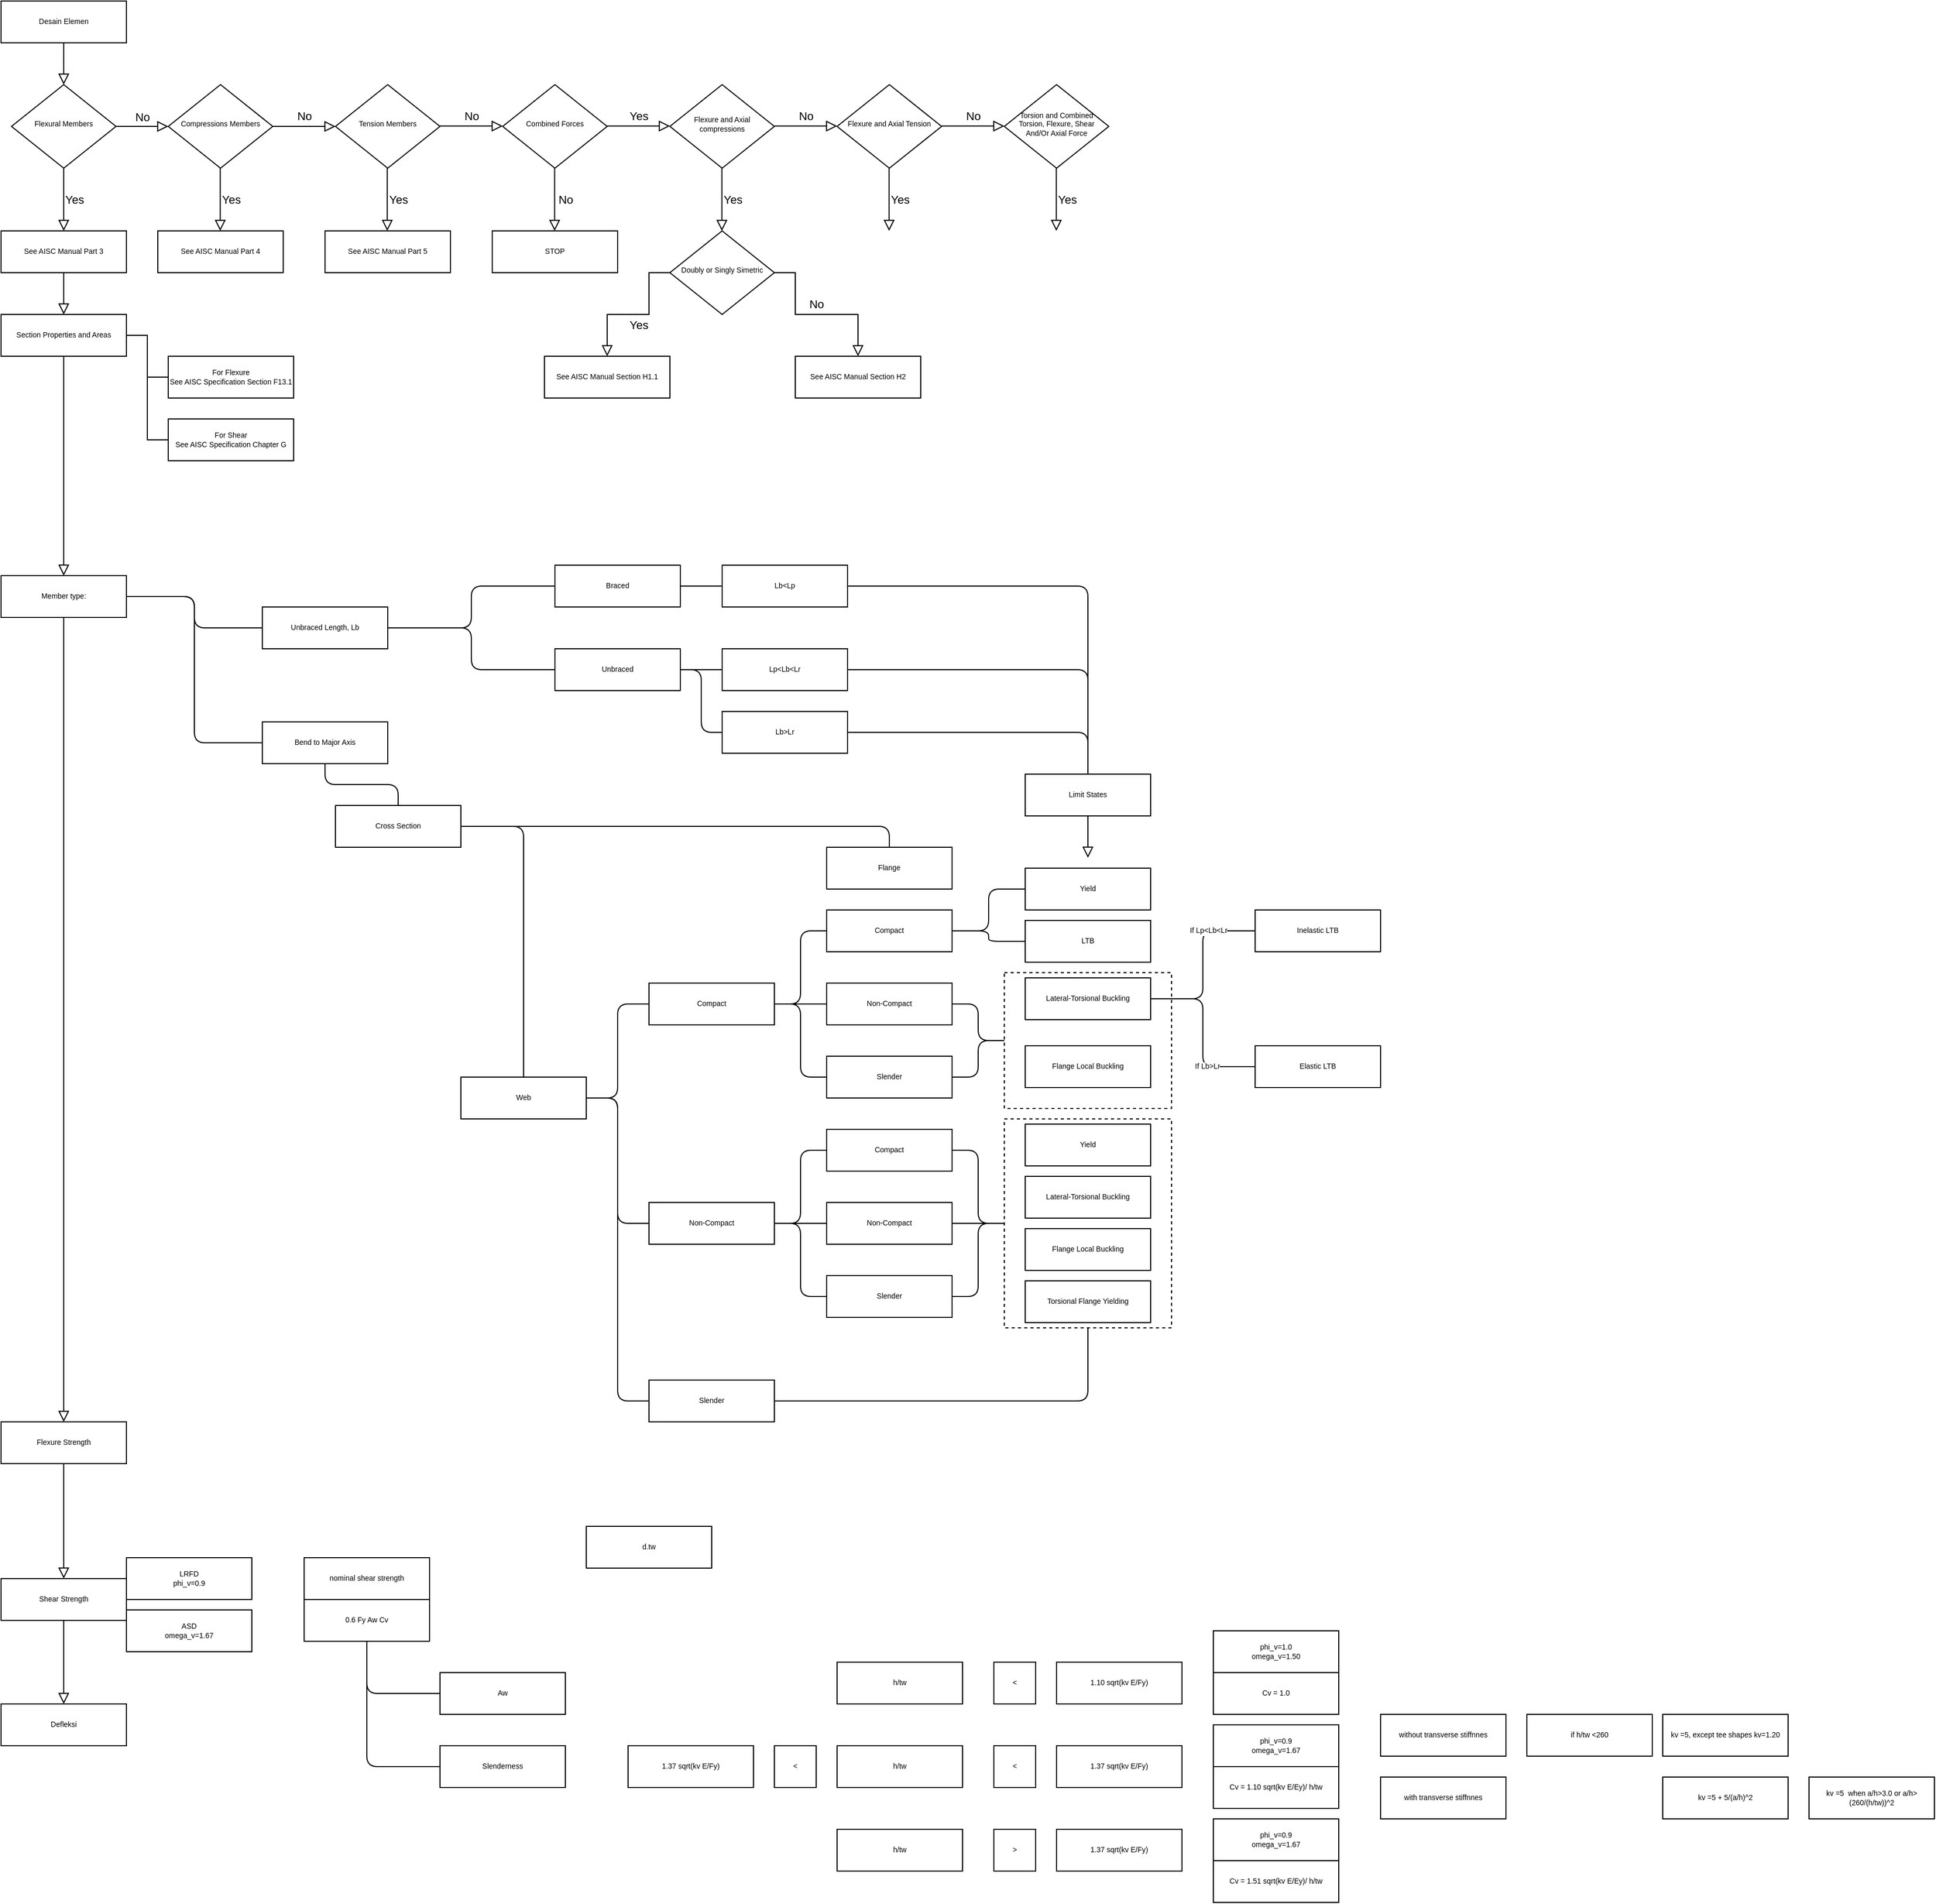<mxfile version="18.0.6" type="github">
  <diagram id="C5RBs43oDa-KdzZeNtuy" name="Page-1">
    <mxGraphModel dx="381" dy="517" grid="1" gridSize="10" guides="1" tooltips="1" connect="1" arrows="1" fold="1" page="1" pageScale="1" pageWidth="3300" pageHeight="4681" math="0" shadow="0">
      <root>
        <mxCell id="WIyWlLk6GJQsqaUBKTNV-0" />
        <mxCell id="WIyWlLk6GJQsqaUBKTNV-1" parent="WIyWlLk6GJQsqaUBKTNV-0" />
        <mxCell id="jvSXbim7RQ2kWvmTT3K5-191" value="" style="rounded=0;whiteSpace=wrap;html=1;dashed=1;sketch=0;hachureGap=4;fontFamily=Helvetica;fontSize=7;strokeColor=default;" parent="WIyWlLk6GJQsqaUBKTNV-1" vertex="1">
          <mxGeometry x="960" y="1110" width="160" height="200" as="geometry" />
        </mxCell>
        <mxCell id="jvSXbim7RQ2kWvmTT3K5-159" value="" style="rounded=0;whiteSpace=wrap;html=1;dashed=1;sketch=0;hachureGap=4;fontFamily=Helvetica;fontSize=7;strokeColor=default;" parent="WIyWlLk6GJQsqaUBKTNV-1" vertex="1">
          <mxGeometry x="960" y="970" width="160" height="130" as="geometry" />
        </mxCell>
        <mxCell id="jvSXbim7RQ2kWvmTT3K5-10" style="edgeStyle=none;curved=1;rounded=0;orthogonalLoop=1;jettySize=auto;html=1;exitX=0.5;exitY=1;exitDx=0;exitDy=0;entryX=0.5;entryY=0;entryDx=0;entryDy=0;endArrow=block;startSize=6;endSize=8;sourcePerimeterSpacing=0;targetPerimeterSpacing=0;endFill=0;fontFamily=Helvetica;" parent="WIyWlLk6GJQsqaUBKTNV-1" source="jvSXbim7RQ2kWvmTT3K5-0" target="jvSXbim7RQ2kWvmTT3K5-3" edge="1">
          <mxGeometry relative="1" as="geometry" />
        </mxCell>
        <mxCell id="jvSXbim7RQ2kWvmTT3K5-0" value="Desain Elemen" style="rounded=0;whiteSpace=wrap;html=1;fontSize=7;glass=0;strokeWidth=1;shadow=0;fontFamily=Helvetica;" parent="WIyWlLk6GJQsqaUBKTNV-1" vertex="1">
          <mxGeometry y="40" width="120" height="40" as="geometry" />
        </mxCell>
        <mxCell id="jvSXbim7RQ2kWvmTT3K5-3" value="Flexural Members" style="rhombus;whiteSpace=wrap;html=1;shadow=0;fontFamily=Helvetica;fontSize=7;align=center;strokeWidth=1;spacing=6;spacingTop=-4;rounded=0;" parent="WIyWlLk6GJQsqaUBKTNV-1" vertex="1">
          <mxGeometry x="10" y="120" width="100" height="80" as="geometry" />
        </mxCell>
        <mxCell id="jvSXbim7RQ2kWvmTT3K5-4" value="No" style="edgeStyle=orthogonalEdgeStyle;rounded=0;html=1;jettySize=auto;orthogonalLoop=1;fontSize=11;endArrow=block;endFill=0;endSize=8;strokeWidth=1;shadow=0;labelBackgroundColor=none;entryX=0;entryY=0.5;entryDx=0;entryDy=0;fontFamily=Helvetica;" parent="WIyWlLk6GJQsqaUBKTNV-1" source="jvSXbim7RQ2kWvmTT3K5-3" edge="1">
          <mxGeometry y="10" relative="1" as="geometry">
            <mxPoint as="offset" />
            <mxPoint x="120.0" y="169.71" as="sourcePoint" />
            <mxPoint x="160" y="160" as="targetPoint" />
          </mxGeometry>
        </mxCell>
        <mxCell id="jvSXbim7RQ2kWvmTT3K5-9" value="Yes" style="edgeStyle=orthogonalEdgeStyle;rounded=0;html=1;jettySize=auto;orthogonalLoop=1;fontSize=11;endArrow=block;endFill=0;endSize=8;strokeWidth=1;shadow=0;labelBackgroundColor=none;entryX=0.5;entryY=0;entryDx=0;entryDy=0;exitX=0.5;exitY=1;exitDx=0;exitDy=0;fontFamily=Helvetica;" parent="WIyWlLk6GJQsqaUBKTNV-1" source="jvSXbim7RQ2kWvmTT3K5-3" edge="1">
          <mxGeometry y="10" relative="1" as="geometry">
            <mxPoint as="offset" />
            <mxPoint x="50" y="260" as="sourcePoint" />
            <mxPoint x="60" y="260.0" as="targetPoint" />
          </mxGeometry>
        </mxCell>
        <mxCell id="jvSXbim7RQ2kWvmTT3K5-15" value="Compressions Members" style="rhombus;whiteSpace=wrap;html=1;shadow=0;fontFamily=Helvetica;fontSize=7;align=center;strokeWidth=1;spacing=6;spacingTop=-4;rounded=0;" parent="WIyWlLk6GJQsqaUBKTNV-1" vertex="1">
          <mxGeometry x="160" y="120" width="100" height="80" as="geometry" />
        </mxCell>
        <mxCell id="jvSXbim7RQ2kWvmTT3K5-16" value="Tension Members" style="rhombus;whiteSpace=wrap;html=1;shadow=0;fontFamily=Helvetica;fontSize=7;align=center;strokeWidth=1;spacing=6;spacingTop=-4;rounded=0;" parent="WIyWlLk6GJQsqaUBKTNV-1" vertex="1">
          <mxGeometry x="320" y="120" width="100" height="80" as="geometry" />
        </mxCell>
        <mxCell id="jvSXbim7RQ2kWvmTT3K5-17" value="Combined Forces" style="rhombus;whiteSpace=wrap;html=1;shadow=0;fontFamily=Helvetica;fontSize=7;align=center;strokeWidth=1;spacing=6;spacingTop=-4;rounded=0;" parent="WIyWlLk6GJQsqaUBKTNV-1" vertex="1">
          <mxGeometry x="480" y="120" width="100" height="80" as="geometry" />
        </mxCell>
        <mxCell id="jvSXbim7RQ2kWvmTT3K5-18" value="Flexure and Axial compressions" style="rhombus;whiteSpace=wrap;html=1;shadow=0;fontFamily=Helvetica;fontSize=7;align=center;strokeWidth=1;spacing=6;spacingTop=-4;rounded=0;" parent="WIyWlLk6GJQsqaUBKTNV-1" vertex="1">
          <mxGeometry x="640" y="120" width="100" height="80" as="geometry" />
        </mxCell>
        <mxCell id="jvSXbim7RQ2kWvmTT3K5-19" value="Flexure and Axial Tension" style="rhombus;whiteSpace=wrap;html=1;shadow=0;fontFamily=Helvetica;fontSize=7;align=center;strokeWidth=1;spacing=6;spacingTop=-4;rounded=0;" parent="WIyWlLk6GJQsqaUBKTNV-1" vertex="1">
          <mxGeometry x="800" y="120" width="100" height="80" as="geometry" />
        </mxCell>
        <mxCell id="jvSXbim7RQ2kWvmTT3K5-20" value="Torsion and Combined Torsion, Flexure, Shear And/Or Axial Force" style="rhombus;whiteSpace=wrap;html=1;shadow=0;fontFamily=Helvetica;fontSize=7;align=center;strokeWidth=1;spacing=6;spacingTop=-4;rounded=0;" parent="WIyWlLk6GJQsqaUBKTNV-1" vertex="1">
          <mxGeometry x="960" y="120" width="100" height="80" as="geometry" />
        </mxCell>
        <mxCell id="jvSXbim7RQ2kWvmTT3K5-21" value="Yes" style="edgeStyle=orthogonalEdgeStyle;rounded=0;html=1;jettySize=auto;orthogonalLoop=1;fontSize=11;endArrow=block;endFill=0;endSize=8;strokeWidth=1;shadow=0;labelBackgroundColor=none;entryX=0.5;entryY=0;entryDx=0;entryDy=0;exitX=0.5;exitY=1;exitDx=0;exitDy=0;fontFamily=Helvetica;" parent="WIyWlLk6GJQsqaUBKTNV-1" edge="1">
          <mxGeometry y="10" relative="1" as="geometry">
            <mxPoint as="offset" />
            <mxPoint x="209.74" y="200" as="sourcePoint" />
            <mxPoint x="209.74" y="260.0" as="targetPoint" />
          </mxGeometry>
        </mxCell>
        <mxCell id="jvSXbim7RQ2kWvmTT3K5-22" value="Yes" style="edgeStyle=orthogonalEdgeStyle;rounded=0;html=1;jettySize=auto;orthogonalLoop=1;fontSize=11;endArrow=block;endFill=0;endSize=8;strokeWidth=1;shadow=0;labelBackgroundColor=none;entryX=0.5;entryY=0;entryDx=0;entryDy=0;exitX=0.5;exitY=1;exitDx=0;exitDy=0;fontFamily=Helvetica;" parent="WIyWlLk6GJQsqaUBKTNV-1" edge="1">
          <mxGeometry y="10" relative="1" as="geometry">
            <mxPoint as="offset" />
            <mxPoint x="849.76" y="200" as="sourcePoint" />
            <mxPoint x="849.76" y="260.0" as="targetPoint" />
          </mxGeometry>
        </mxCell>
        <mxCell id="jvSXbim7RQ2kWvmTT3K5-23" value="Yes" style="edgeStyle=orthogonalEdgeStyle;rounded=0;html=1;jettySize=auto;orthogonalLoop=1;fontSize=11;endArrow=block;endFill=0;endSize=8;strokeWidth=1;shadow=0;labelBackgroundColor=none;entryX=0.5;entryY=0;entryDx=0;entryDy=0;exitX=0.5;exitY=1;exitDx=0;exitDy=0;fontFamily=Helvetica;" parent="WIyWlLk6GJQsqaUBKTNV-1" edge="1">
          <mxGeometry y="10" relative="1" as="geometry">
            <mxPoint as="offset" />
            <mxPoint x="689.76" y="200" as="sourcePoint" />
            <mxPoint x="689.76" y="260.0" as="targetPoint" />
          </mxGeometry>
        </mxCell>
        <mxCell id="jvSXbim7RQ2kWvmTT3K5-24" value="No" style="edgeStyle=orthogonalEdgeStyle;rounded=0;html=1;jettySize=auto;orthogonalLoop=1;fontSize=11;endArrow=block;endFill=0;endSize=8;strokeWidth=1;shadow=0;labelBackgroundColor=none;entryX=0.5;entryY=0;entryDx=0;entryDy=0;exitX=0.5;exitY=1;exitDx=0;exitDy=0;fontFamily=Helvetica;" parent="WIyWlLk6GJQsqaUBKTNV-1" edge="1">
          <mxGeometry y="10" relative="1" as="geometry">
            <mxPoint as="offset" />
            <mxPoint x="529.73" y="200" as="sourcePoint" />
            <mxPoint x="529.73" y="260.0" as="targetPoint" />
          </mxGeometry>
        </mxCell>
        <mxCell id="jvSXbim7RQ2kWvmTT3K5-25" value="Yes" style="edgeStyle=orthogonalEdgeStyle;rounded=0;html=1;jettySize=auto;orthogonalLoop=1;fontSize=11;endArrow=block;endFill=0;endSize=8;strokeWidth=1;shadow=0;labelBackgroundColor=none;entryX=0.5;entryY=0;entryDx=0;entryDy=0;exitX=0.5;exitY=1;exitDx=0;exitDy=0;fontFamily=Helvetica;" parent="WIyWlLk6GJQsqaUBKTNV-1" edge="1">
          <mxGeometry y="10" relative="1" as="geometry">
            <mxPoint as="offset" />
            <mxPoint x="369.58" y="200" as="sourcePoint" />
            <mxPoint x="369.58" y="260.0" as="targetPoint" />
          </mxGeometry>
        </mxCell>
        <mxCell id="jvSXbim7RQ2kWvmTT3K5-26" value="Yes" style="edgeStyle=orthogonalEdgeStyle;rounded=0;html=1;jettySize=auto;orthogonalLoop=1;fontSize=11;endArrow=block;endFill=0;endSize=8;strokeWidth=1;shadow=0;labelBackgroundColor=none;entryX=0.5;entryY=0;entryDx=0;entryDy=0;exitX=0.5;exitY=1;exitDx=0;exitDy=0;fontFamily=Helvetica;" parent="WIyWlLk6GJQsqaUBKTNV-1" edge="1">
          <mxGeometry y="10" relative="1" as="geometry">
            <mxPoint as="offset" />
            <mxPoint x="1009.76" y="200" as="sourcePoint" />
            <mxPoint x="1009.76" y="260.0" as="targetPoint" />
          </mxGeometry>
        </mxCell>
        <mxCell id="jvSXbim7RQ2kWvmTT3K5-27" value="No" style="edgeStyle=orthogonalEdgeStyle;rounded=0;html=1;jettySize=auto;orthogonalLoop=1;fontSize=11;endArrow=block;endFill=0;endSize=8;strokeWidth=1;shadow=0;labelBackgroundColor=none;entryX=0;entryY=0.5;entryDx=0;entryDy=0;exitX=1;exitY=0.5;exitDx=0;exitDy=0;fontFamily=Helvetica;" parent="WIyWlLk6GJQsqaUBKTNV-1" source="jvSXbim7RQ2kWvmTT3K5-15" target="jvSXbim7RQ2kWvmTT3K5-16" edge="1">
          <mxGeometry y="10" relative="1" as="geometry">
            <mxPoint as="offset" />
            <mxPoint x="120" y="170" as="sourcePoint" />
            <mxPoint x="170" y="170" as="targetPoint" />
          </mxGeometry>
        </mxCell>
        <mxCell id="jvSXbim7RQ2kWvmTT3K5-28" value="No" style="edgeStyle=orthogonalEdgeStyle;rounded=0;html=1;jettySize=auto;orthogonalLoop=1;fontSize=11;endArrow=block;endFill=0;endSize=8;strokeWidth=1;shadow=0;labelBackgroundColor=none;entryX=0;entryY=0.5;entryDx=0;entryDy=0;exitX=1;exitY=0.5;exitDx=0;exitDy=0;fontFamily=Helvetica;" parent="WIyWlLk6GJQsqaUBKTNV-1" edge="1">
          <mxGeometry y="10" relative="1" as="geometry">
            <mxPoint as="offset" />
            <mxPoint x="420" y="159.67" as="sourcePoint" />
            <mxPoint x="480" y="159.67" as="targetPoint" />
          </mxGeometry>
        </mxCell>
        <mxCell id="jvSXbim7RQ2kWvmTT3K5-29" value="Yes" style="edgeStyle=orthogonalEdgeStyle;rounded=0;html=1;jettySize=auto;orthogonalLoop=1;fontSize=11;endArrow=block;endFill=0;endSize=8;strokeWidth=1;shadow=0;labelBackgroundColor=none;entryX=0;entryY=0.5;entryDx=0;entryDy=0;exitX=1;exitY=0.5;exitDx=0;exitDy=0;fontFamily=Helvetica;" parent="WIyWlLk6GJQsqaUBKTNV-1" edge="1">
          <mxGeometry y="10" relative="1" as="geometry">
            <mxPoint as="offset" />
            <mxPoint x="580" y="159.67" as="sourcePoint" />
            <mxPoint x="640" y="159.67" as="targetPoint" />
          </mxGeometry>
        </mxCell>
        <mxCell id="jvSXbim7RQ2kWvmTT3K5-30" value="No" style="edgeStyle=orthogonalEdgeStyle;rounded=0;html=1;jettySize=auto;orthogonalLoop=1;fontSize=11;endArrow=block;endFill=0;endSize=8;strokeWidth=1;shadow=0;labelBackgroundColor=none;entryX=0;entryY=0.5;entryDx=0;entryDy=0;exitX=1;exitY=0.5;exitDx=0;exitDy=0;fontFamily=Helvetica;" parent="WIyWlLk6GJQsqaUBKTNV-1" edge="1">
          <mxGeometry y="10" relative="1" as="geometry">
            <mxPoint as="offset" />
            <mxPoint x="740" y="159.67" as="sourcePoint" />
            <mxPoint x="800" y="159.67" as="targetPoint" />
          </mxGeometry>
        </mxCell>
        <mxCell id="jvSXbim7RQ2kWvmTT3K5-31" value="No" style="edgeStyle=orthogonalEdgeStyle;rounded=0;html=1;jettySize=auto;orthogonalLoop=1;fontSize=11;endArrow=block;endFill=0;endSize=8;strokeWidth=1;shadow=0;labelBackgroundColor=none;entryX=0;entryY=0.5;entryDx=0;entryDy=0;exitX=1;exitY=0.5;exitDx=0;exitDy=0;fontFamily=Helvetica;" parent="WIyWlLk6GJQsqaUBKTNV-1" edge="1">
          <mxGeometry y="10" relative="1" as="geometry">
            <mxPoint as="offset" />
            <mxPoint x="900" y="159.67" as="sourcePoint" />
            <mxPoint x="960" y="159.67" as="targetPoint" />
          </mxGeometry>
        </mxCell>
        <mxCell id="jvSXbim7RQ2kWvmTT3K5-43" style="edgeStyle=none;curved=1;rounded=0;orthogonalLoop=1;jettySize=auto;html=1;exitX=0.5;exitY=1;exitDx=0;exitDy=0;entryX=0.5;entryY=0;entryDx=0;entryDy=0;fontSize=7;endArrow=block;endFill=0;startSize=6;endSize=8;sourcePerimeterSpacing=0;targetPerimeterSpacing=0;fontFamily=Helvetica;" parent="WIyWlLk6GJQsqaUBKTNV-1" source="jvSXbim7RQ2kWvmTT3K5-32" target="jvSXbim7RQ2kWvmTT3K5-42" edge="1">
          <mxGeometry relative="1" as="geometry" />
        </mxCell>
        <mxCell id="jvSXbim7RQ2kWvmTT3K5-32" value="See AISC Manual Part 3" style="rounded=0;whiteSpace=wrap;html=1;fontSize=7;glass=0;strokeWidth=1;shadow=0;fontFamily=Helvetica;" parent="WIyWlLk6GJQsqaUBKTNV-1" vertex="1">
          <mxGeometry y="260" width="120" height="40" as="geometry" />
        </mxCell>
        <mxCell id="jvSXbim7RQ2kWvmTT3K5-33" value="See AISC Manual Part 4" style="rounded=0;whiteSpace=wrap;html=1;fontSize=7;glass=0;strokeWidth=1;shadow=0;fontFamily=Helvetica;" parent="WIyWlLk6GJQsqaUBKTNV-1" vertex="1">
          <mxGeometry x="150" y="260" width="120" height="40" as="geometry" />
        </mxCell>
        <mxCell id="jvSXbim7RQ2kWvmTT3K5-34" value="See AISC Manual Part 5" style="rounded=0;whiteSpace=wrap;html=1;fontSize=7;glass=0;strokeWidth=1;shadow=0;fontFamily=Helvetica;" parent="WIyWlLk6GJQsqaUBKTNV-1" vertex="1">
          <mxGeometry x="310" y="260" width="120" height="40" as="geometry" />
        </mxCell>
        <mxCell id="jvSXbim7RQ2kWvmTT3K5-35" value="STOP" style="rounded=0;whiteSpace=wrap;html=1;fontSize=7;glass=0;strokeWidth=1;shadow=0;fontFamily=Helvetica;" parent="WIyWlLk6GJQsqaUBKTNV-1" vertex="1">
          <mxGeometry x="470" y="260" width="120" height="40" as="geometry" />
        </mxCell>
        <mxCell id="jvSXbim7RQ2kWvmTT3K5-37" value="See AISC Manual Section H1.1" style="rounded=0;whiteSpace=wrap;html=1;fontSize=7;glass=0;strokeWidth=1;shadow=0;fontFamily=Helvetica;" parent="WIyWlLk6GJQsqaUBKTNV-1" vertex="1">
          <mxGeometry x="520" y="380" width="120" height="40" as="geometry" />
        </mxCell>
        <mxCell id="jvSXbim7RQ2kWvmTT3K5-38" value="Doubly or Singly Simetric" style="rhombus;whiteSpace=wrap;html=1;shadow=0;fontFamily=Helvetica;fontSize=7;align=center;strokeWidth=1;spacing=6;spacingTop=-4;rounded=0;" parent="WIyWlLk6GJQsqaUBKTNV-1" vertex="1">
          <mxGeometry x="640" y="260" width="100" height="80" as="geometry" />
        </mxCell>
        <mxCell id="jvSXbim7RQ2kWvmTT3K5-39" value="No" style="edgeStyle=orthogonalEdgeStyle;rounded=0;html=1;jettySize=auto;orthogonalLoop=1;fontSize=11;endArrow=block;endFill=0;endSize=8;strokeWidth=1;shadow=0;labelBackgroundColor=none;entryX=0.5;entryY=0;entryDx=0;entryDy=0;exitX=1;exitY=0.5;exitDx=0;exitDy=0;fontFamily=Helvetica;" parent="WIyWlLk6GJQsqaUBKTNV-1" target="jvSXbim7RQ2kWvmTT3K5-41" edge="1">
          <mxGeometry y="10" relative="1" as="geometry">
            <mxPoint as="offset" />
            <mxPoint x="740" y="300" as="sourcePoint" />
            <mxPoint x="800" y="300" as="targetPoint" />
            <Array as="points">
              <mxPoint x="760" y="300" />
              <mxPoint x="760" y="340" />
              <mxPoint x="820" y="340" />
            </Array>
          </mxGeometry>
        </mxCell>
        <mxCell id="jvSXbim7RQ2kWvmTT3K5-40" value="Yes" style="edgeStyle=orthogonalEdgeStyle;rounded=0;html=1;jettySize=auto;orthogonalLoop=1;fontSize=11;endArrow=block;endFill=0;endSize=8;strokeWidth=1;shadow=0;labelBackgroundColor=none;entryX=0.5;entryY=0;entryDx=0;entryDy=0;exitX=0;exitY=0.5;exitDx=0;exitDy=0;fontFamily=Helvetica;" parent="WIyWlLk6GJQsqaUBKTNV-1" source="jvSXbim7RQ2kWvmTT3K5-38" target="jvSXbim7RQ2kWvmTT3K5-37" edge="1">
          <mxGeometry y="10" relative="1" as="geometry">
            <mxPoint as="offset" />
            <mxPoint x="689.8" y="340" as="sourcePoint" />
            <mxPoint x="689.8" y="400.0" as="targetPoint" />
            <Array as="points">
              <mxPoint x="620" y="300" />
              <mxPoint x="620" y="340" />
              <mxPoint x="580" y="340" />
            </Array>
          </mxGeometry>
        </mxCell>
        <mxCell id="jvSXbim7RQ2kWvmTT3K5-41" value="See AISC Manual Section H2" style="rounded=0;whiteSpace=wrap;html=1;fontSize=7;glass=0;strokeWidth=1;shadow=0;fontFamily=Helvetica;" parent="WIyWlLk6GJQsqaUBKTNV-1" vertex="1">
          <mxGeometry x="760" y="380" width="120" height="40" as="geometry" />
        </mxCell>
        <mxCell id="jvSXbim7RQ2kWvmTT3K5-45" style="edgeStyle=orthogonalEdgeStyle;rounded=0;orthogonalLoop=1;jettySize=auto;html=1;exitX=1;exitY=0.5;exitDx=0;exitDy=0;entryX=0;entryY=0.5;entryDx=0;entryDy=0;fontSize=7;endArrow=none;endFill=0;startSize=6;endSize=8;sourcePerimeterSpacing=0;targetPerimeterSpacing=0;fontFamily=Helvetica;" parent="WIyWlLk6GJQsqaUBKTNV-1" source="jvSXbim7RQ2kWvmTT3K5-42" target="jvSXbim7RQ2kWvmTT3K5-44" edge="1">
          <mxGeometry relative="1" as="geometry" />
        </mxCell>
        <mxCell id="jvSXbim7RQ2kWvmTT3K5-47" style="edgeStyle=orthogonalEdgeStyle;rounded=0;orthogonalLoop=1;jettySize=auto;html=1;exitX=1;exitY=0.5;exitDx=0;exitDy=0;entryX=0;entryY=0.5;entryDx=0;entryDy=0;fontSize=7;endArrow=none;endFill=0;startSize=6;endSize=8;sourcePerimeterSpacing=0;targetPerimeterSpacing=0;fontFamily=Helvetica;" parent="WIyWlLk6GJQsqaUBKTNV-1" source="jvSXbim7RQ2kWvmTT3K5-42" target="jvSXbim7RQ2kWvmTT3K5-46" edge="1">
          <mxGeometry relative="1" as="geometry" />
        </mxCell>
        <mxCell id="jvSXbim7RQ2kWvmTT3K5-49" style="edgeStyle=orthogonalEdgeStyle;rounded=0;orthogonalLoop=1;jettySize=auto;html=1;exitX=0.5;exitY=1;exitDx=0;exitDy=0;fontSize=7;endArrow=block;endFill=0;startSize=6;endSize=8;sourcePerimeterSpacing=0;targetPerimeterSpacing=0;fontFamily=Helvetica;" parent="WIyWlLk6GJQsqaUBKTNV-1" source="jvSXbim7RQ2kWvmTT3K5-42" edge="1">
          <mxGeometry relative="1" as="geometry">
            <mxPoint x="60" y="590" as="targetPoint" />
          </mxGeometry>
        </mxCell>
        <mxCell id="jvSXbim7RQ2kWvmTT3K5-42" value="Section Properties and Areas" style="rounded=0;whiteSpace=wrap;html=1;fontSize=7;glass=0;strokeWidth=1;shadow=0;fontFamily=Helvetica;" parent="WIyWlLk6GJQsqaUBKTNV-1" vertex="1">
          <mxGeometry y="340" width="120" height="40" as="geometry" />
        </mxCell>
        <mxCell id="jvSXbim7RQ2kWvmTT3K5-44" value="For Flexure&lt;br&gt;See AISC Specification Section F13.1" style="rounded=0;whiteSpace=wrap;html=1;fontSize=7;glass=0;strokeWidth=1;shadow=0;fontFamily=Helvetica;" parent="WIyWlLk6GJQsqaUBKTNV-1" vertex="1">
          <mxGeometry x="160" y="380" width="120" height="40" as="geometry" />
        </mxCell>
        <mxCell id="jvSXbim7RQ2kWvmTT3K5-46" value="For Shear&lt;br&gt;See AISC Specification Chapter G" style="rounded=0;whiteSpace=wrap;html=1;fontSize=7;glass=0;strokeWidth=1;shadow=0;fontFamily=Helvetica;" parent="WIyWlLk6GJQsqaUBKTNV-1" vertex="1">
          <mxGeometry x="160" y="440" width="120" height="40" as="geometry" />
        </mxCell>
        <mxCell id="jvSXbim7RQ2kWvmTT3K5-140" style="edgeStyle=orthogonalEdgeStyle;rounded=1;sketch=0;orthogonalLoop=1;jettySize=auto;html=1;exitX=1;exitY=0.5;exitDx=0;exitDy=0;entryX=0;entryY=0.5;entryDx=0;entryDy=0;fontFamily=Helvetica;fontSize=7;endArrow=none;endFill=0;startSize=6;endSize=8;sourcePerimeterSpacing=0;targetPerimeterSpacing=0;" parent="WIyWlLk6GJQsqaUBKTNV-1" source="jvSXbim7RQ2kWvmTT3K5-117" target="jvSXbim7RQ2kWvmTT3K5-120" edge="1">
          <mxGeometry relative="1" as="geometry" />
        </mxCell>
        <mxCell id="jvSXbim7RQ2kWvmTT3K5-176" style="edgeStyle=orthogonalEdgeStyle;rounded=1;sketch=0;orthogonalLoop=1;jettySize=auto;html=1;exitX=1;exitY=0.5;exitDx=0;exitDy=0;entryX=0;entryY=0.5;entryDx=0;entryDy=0;fontFamily=Helvetica;fontSize=7;endArrow=none;endFill=0;startSize=6;endSize=8;sourcePerimeterSpacing=0;targetPerimeterSpacing=0;" parent="WIyWlLk6GJQsqaUBKTNV-1" source="jvSXbim7RQ2kWvmTT3K5-117" target="jvSXbim7RQ2kWvmTT3K5-134" edge="1">
          <mxGeometry relative="1" as="geometry" />
        </mxCell>
        <mxCell id="jvSXbim7RQ2kWvmTT3K5-203" style="edgeStyle=orthogonalEdgeStyle;rounded=1;sketch=0;orthogonalLoop=1;jettySize=auto;html=1;exitX=0.5;exitY=1;exitDx=0;exitDy=0;entryX=0.5;entryY=0;entryDx=0;entryDy=0;fontFamily=Helvetica;fontSize=7;endArrow=block;endFill=0;startSize=6;endSize=8;sourcePerimeterSpacing=0;targetPerimeterSpacing=0;" parent="WIyWlLk6GJQsqaUBKTNV-1" source="jvSXbim7RQ2kWvmTT3K5-117" target="jvSXbim7RQ2kWvmTT3K5-200" edge="1">
          <mxGeometry relative="1" as="geometry" />
        </mxCell>
        <mxCell id="jvSXbim7RQ2kWvmTT3K5-117" value="Member type:" style="rounded=0;whiteSpace=wrap;html=1;fontSize=7;glass=0;strokeWidth=1;shadow=0;fontFamily=Helvetica;" parent="WIyWlLk6GJQsqaUBKTNV-1" vertex="1">
          <mxGeometry y="590" width="120" height="40" as="geometry" />
        </mxCell>
        <mxCell id="jvSXbim7RQ2kWvmTT3K5-141" style="edgeStyle=orthogonalEdgeStyle;rounded=1;sketch=0;orthogonalLoop=1;jettySize=auto;html=1;exitX=1;exitY=0.5;exitDx=0;exitDy=0;entryX=0;entryY=0.5;entryDx=0;entryDy=0;fontFamily=Helvetica;fontSize=7;endArrow=none;endFill=0;startSize=6;endSize=8;sourcePerimeterSpacing=0;targetPerimeterSpacing=0;" parent="WIyWlLk6GJQsqaUBKTNV-1" source="jvSXbim7RQ2kWvmTT3K5-120" target="jvSXbim7RQ2kWvmTT3K5-125" edge="1">
          <mxGeometry relative="1" as="geometry" />
        </mxCell>
        <mxCell id="jvSXbim7RQ2kWvmTT3K5-142" style="edgeStyle=orthogonalEdgeStyle;rounded=1;sketch=0;orthogonalLoop=1;jettySize=auto;html=1;exitX=1;exitY=0.5;exitDx=0;exitDy=0;entryX=0;entryY=0.5;entryDx=0;entryDy=0;fontFamily=Helvetica;fontSize=7;endArrow=none;endFill=0;startSize=6;endSize=8;sourcePerimeterSpacing=0;targetPerimeterSpacing=0;" parent="WIyWlLk6GJQsqaUBKTNV-1" source="jvSXbim7RQ2kWvmTT3K5-120" target="jvSXbim7RQ2kWvmTT3K5-124" edge="1">
          <mxGeometry relative="1" as="geometry" />
        </mxCell>
        <mxCell id="jvSXbim7RQ2kWvmTT3K5-120" value="Unbraced Length, Lb" style="rounded=0;whiteSpace=wrap;html=1;fontSize=7;glass=0;strokeWidth=1;shadow=0;fontFamily=Helvetica;" parent="WIyWlLk6GJQsqaUBKTNV-1" vertex="1">
          <mxGeometry x="250" y="620" width="120" height="40" as="geometry" />
        </mxCell>
        <mxCell id="jvSXbim7RQ2kWvmTT3K5-171" style="edgeStyle=orthogonalEdgeStyle;rounded=1;sketch=0;orthogonalLoop=1;jettySize=auto;html=1;exitX=1;exitY=0.5;exitDx=0;exitDy=0;entryX=0.5;entryY=0;entryDx=0;entryDy=0;fontFamily=Helvetica;fontSize=7;endArrow=none;endFill=0;startSize=6;endSize=8;sourcePerimeterSpacing=0;targetPerimeterSpacing=0;" parent="WIyWlLk6GJQsqaUBKTNV-1" source="jvSXbim7RQ2kWvmTT3K5-123" target="jvSXbim7RQ2kWvmTT3K5-138" edge="1">
          <mxGeometry relative="1" as="geometry" />
        </mxCell>
        <mxCell id="jvSXbim7RQ2kWvmTT3K5-123" value="Lb&amp;lt;Lp" style="rounded=0;whiteSpace=wrap;html=1;fontSize=7;glass=0;strokeWidth=1;shadow=0;fontFamily=Helvetica;" parent="WIyWlLk6GJQsqaUBKTNV-1" vertex="1">
          <mxGeometry x="690" y="580" width="120" height="40" as="geometry" />
        </mxCell>
        <mxCell id="jvSXbim7RQ2kWvmTT3K5-143" style="edgeStyle=orthogonalEdgeStyle;rounded=1;sketch=0;orthogonalLoop=1;jettySize=auto;html=1;exitX=1;exitY=0.5;exitDx=0;exitDy=0;fontFamily=Helvetica;fontSize=7;endArrow=none;endFill=0;startSize=6;endSize=8;sourcePerimeterSpacing=0;targetPerimeterSpacing=0;" parent="WIyWlLk6GJQsqaUBKTNV-1" source="jvSXbim7RQ2kWvmTT3K5-124" target="jvSXbim7RQ2kWvmTT3K5-126" edge="1">
          <mxGeometry relative="1" as="geometry" />
        </mxCell>
        <mxCell id="jvSXbim7RQ2kWvmTT3K5-144" style="edgeStyle=orthogonalEdgeStyle;rounded=1;sketch=0;orthogonalLoop=1;jettySize=auto;html=1;exitX=1;exitY=0.5;exitDx=0;exitDy=0;entryX=0;entryY=0.5;entryDx=0;entryDy=0;fontFamily=Helvetica;fontSize=7;endArrow=none;endFill=0;startSize=6;endSize=8;sourcePerimeterSpacing=0;targetPerimeterSpacing=0;" parent="WIyWlLk6GJQsqaUBKTNV-1" source="jvSXbim7RQ2kWvmTT3K5-124" target="jvSXbim7RQ2kWvmTT3K5-127" edge="1">
          <mxGeometry relative="1" as="geometry" />
        </mxCell>
        <mxCell id="jvSXbim7RQ2kWvmTT3K5-124" value="Unbraced" style="rounded=0;whiteSpace=wrap;html=1;fontSize=7;glass=0;strokeWidth=1;shadow=0;fontFamily=Helvetica;" parent="WIyWlLk6GJQsqaUBKTNV-1" vertex="1">
          <mxGeometry x="530" y="660" width="120" height="40" as="geometry" />
        </mxCell>
        <mxCell id="jvSXbim7RQ2kWvmTT3K5-145" style="edgeStyle=orthogonalEdgeStyle;rounded=1;sketch=0;orthogonalLoop=1;jettySize=auto;html=1;exitX=1;exitY=0.5;exitDx=0;exitDy=0;entryX=0;entryY=0.5;entryDx=0;entryDy=0;fontFamily=Helvetica;fontSize=7;endArrow=none;endFill=0;startSize=6;endSize=8;sourcePerimeterSpacing=0;targetPerimeterSpacing=0;" parent="WIyWlLk6GJQsqaUBKTNV-1" source="jvSXbim7RQ2kWvmTT3K5-125" target="jvSXbim7RQ2kWvmTT3K5-123" edge="1">
          <mxGeometry relative="1" as="geometry" />
        </mxCell>
        <mxCell id="jvSXbim7RQ2kWvmTT3K5-125" value="Braced" style="rounded=0;whiteSpace=wrap;html=1;fontSize=7;glass=0;strokeWidth=1;shadow=0;fontFamily=Helvetica;" parent="WIyWlLk6GJQsqaUBKTNV-1" vertex="1">
          <mxGeometry x="530" y="580" width="120" height="40" as="geometry" />
        </mxCell>
        <mxCell id="jvSXbim7RQ2kWvmTT3K5-167" style="edgeStyle=orthogonalEdgeStyle;rounded=1;sketch=0;orthogonalLoop=1;jettySize=auto;html=1;exitX=1;exitY=0.5;exitDx=0;exitDy=0;entryX=0.5;entryY=0;entryDx=0;entryDy=0;fontFamily=Helvetica;fontSize=7;endArrow=none;endFill=0;startSize=6;endSize=8;sourcePerimeterSpacing=0;targetPerimeterSpacing=0;" parent="WIyWlLk6GJQsqaUBKTNV-1" source="jvSXbim7RQ2kWvmTT3K5-126" target="jvSXbim7RQ2kWvmTT3K5-138" edge="1">
          <mxGeometry relative="1" as="geometry" />
        </mxCell>
        <mxCell id="jvSXbim7RQ2kWvmTT3K5-126" value="Lp&amp;lt;Lb&amp;lt;Lr" style="rounded=0;whiteSpace=wrap;html=1;fontSize=7;glass=0;strokeWidth=1;shadow=0;fontFamily=Helvetica;" parent="WIyWlLk6GJQsqaUBKTNV-1" vertex="1">
          <mxGeometry x="690" y="660" width="120" height="40" as="geometry" />
        </mxCell>
        <mxCell id="jvSXbim7RQ2kWvmTT3K5-170" style="edgeStyle=orthogonalEdgeStyle;rounded=1;sketch=0;orthogonalLoop=1;jettySize=auto;html=1;exitX=1;exitY=0.5;exitDx=0;exitDy=0;entryX=0.5;entryY=0;entryDx=0;entryDy=0;fontFamily=Helvetica;fontSize=7;endArrow=none;endFill=0;startSize=6;endSize=8;sourcePerimeterSpacing=0;targetPerimeterSpacing=0;" parent="WIyWlLk6GJQsqaUBKTNV-1" source="jvSXbim7RQ2kWvmTT3K5-127" target="jvSXbim7RQ2kWvmTT3K5-138" edge="1">
          <mxGeometry relative="1" as="geometry" />
        </mxCell>
        <mxCell id="jvSXbim7RQ2kWvmTT3K5-127" value="Lb&amp;gt;Lr" style="rounded=0;whiteSpace=wrap;html=1;fontSize=7;glass=0;strokeWidth=1;shadow=0;fontFamily=Helvetica;" parent="WIyWlLk6GJQsqaUBKTNV-1" vertex="1">
          <mxGeometry x="690" y="720" width="120" height="40" as="geometry" />
        </mxCell>
        <mxCell id="jvSXbim7RQ2kWvmTT3K5-149" style="edgeStyle=orthogonalEdgeStyle;rounded=1;sketch=0;orthogonalLoop=1;jettySize=auto;html=1;exitX=1;exitY=0.5;exitDx=0;exitDy=0;entryX=0.5;entryY=0;entryDx=0;entryDy=0;fontFamily=Helvetica;fontSize=7;endArrow=none;endFill=0;startSize=6;endSize=8;sourcePerimeterSpacing=0;targetPerimeterSpacing=0;" parent="WIyWlLk6GJQsqaUBKTNV-1" source="jvSXbim7RQ2kWvmTT3K5-128" target="jvSXbim7RQ2kWvmTT3K5-129" edge="1">
          <mxGeometry relative="1" as="geometry" />
        </mxCell>
        <mxCell id="jvSXbim7RQ2kWvmTT3K5-150" style="edgeStyle=orthogonalEdgeStyle;rounded=1;sketch=0;orthogonalLoop=1;jettySize=auto;html=1;exitX=1;exitY=0.5;exitDx=0;exitDy=0;entryX=0.5;entryY=0;entryDx=0;entryDy=0;fontFamily=Helvetica;fontSize=7;endArrow=none;endFill=0;startSize=6;endSize=8;sourcePerimeterSpacing=0;targetPerimeterSpacing=0;" parent="WIyWlLk6GJQsqaUBKTNV-1" source="jvSXbim7RQ2kWvmTT3K5-128" target="jvSXbim7RQ2kWvmTT3K5-130" edge="1">
          <mxGeometry relative="1" as="geometry" />
        </mxCell>
        <mxCell id="jvSXbim7RQ2kWvmTT3K5-128" value="Cross Section" style="rounded=0;whiteSpace=wrap;html=1;fontSize=7;glass=0;strokeWidth=1;shadow=0;fontFamily=Helvetica;" parent="WIyWlLk6GJQsqaUBKTNV-1" vertex="1">
          <mxGeometry x="320" y="810" width="120" height="40" as="geometry" />
        </mxCell>
        <mxCell id="jvSXbim7RQ2kWvmTT3K5-151" style="edgeStyle=orthogonalEdgeStyle;rounded=1;sketch=0;orthogonalLoop=1;jettySize=auto;html=1;exitX=1;exitY=0.5;exitDx=0;exitDy=0;entryX=0;entryY=0.5;entryDx=0;entryDy=0;fontFamily=Helvetica;fontSize=7;endArrow=none;endFill=0;startSize=6;endSize=8;sourcePerimeterSpacing=0;targetPerimeterSpacing=0;" parent="WIyWlLk6GJQsqaUBKTNV-1" source="jvSXbim7RQ2kWvmTT3K5-129" target="jvSXbim7RQ2kWvmTT3K5-131" edge="1">
          <mxGeometry relative="1" as="geometry" />
        </mxCell>
        <mxCell id="jvSXbim7RQ2kWvmTT3K5-152" style="edgeStyle=orthogonalEdgeStyle;rounded=1;sketch=0;orthogonalLoop=1;jettySize=auto;html=1;exitX=1;exitY=0.5;exitDx=0;exitDy=0;entryX=0;entryY=0.5;entryDx=0;entryDy=0;fontFamily=Helvetica;fontSize=7;endArrow=none;endFill=0;startSize=6;endSize=8;sourcePerimeterSpacing=0;targetPerimeterSpacing=0;" parent="WIyWlLk6GJQsqaUBKTNV-1" source="jvSXbim7RQ2kWvmTT3K5-129" target="jvSXbim7RQ2kWvmTT3K5-132" edge="1">
          <mxGeometry relative="1" as="geometry" />
        </mxCell>
        <mxCell id="jvSXbim7RQ2kWvmTT3K5-153" style="edgeStyle=orthogonalEdgeStyle;rounded=1;sketch=0;orthogonalLoop=1;jettySize=auto;html=1;exitX=1;exitY=0.5;exitDx=0;exitDy=0;entryX=0;entryY=0.5;entryDx=0;entryDy=0;fontFamily=Helvetica;fontSize=7;endArrow=none;endFill=0;startSize=6;endSize=8;sourcePerimeterSpacing=0;targetPerimeterSpacing=0;" parent="WIyWlLk6GJQsqaUBKTNV-1" source="jvSXbim7RQ2kWvmTT3K5-129" target="jvSXbim7RQ2kWvmTT3K5-133" edge="1">
          <mxGeometry relative="1" as="geometry" />
        </mxCell>
        <mxCell id="jvSXbim7RQ2kWvmTT3K5-129" value="Web" style="rounded=0;whiteSpace=wrap;html=1;fontSize=7;glass=0;strokeWidth=1;shadow=0;fontFamily=Helvetica;" parent="WIyWlLk6GJQsqaUBKTNV-1" vertex="1">
          <mxGeometry x="440" y="1070" width="120" height="40" as="geometry" />
        </mxCell>
        <mxCell id="jvSXbim7RQ2kWvmTT3K5-130" value="Flange" style="rounded=0;whiteSpace=wrap;html=1;fontSize=7;glass=0;strokeWidth=1;shadow=0;fontFamily=Helvetica;" parent="WIyWlLk6GJQsqaUBKTNV-1" vertex="1">
          <mxGeometry x="790" y="850" width="120" height="40" as="geometry" />
        </mxCell>
        <mxCell id="jvSXbim7RQ2kWvmTT3K5-146" style="edgeStyle=orthogonalEdgeStyle;rounded=1;sketch=0;orthogonalLoop=1;jettySize=auto;html=1;exitX=1;exitY=0.5;exitDx=0;exitDy=0;entryX=0;entryY=0.5;entryDx=0;entryDy=0;fontFamily=Helvetica;fontSize=7;endArrow=none;endFill=0;startSize=6;endSize=8;sourcePerimeterSpacing=0;targetPerimeterSpacing=0;" parent="WIyWlLk6GJQsqaUBKTNV-1" source="jvSXbim7RQ2kWvmTT3K5-131" target="jvSXbim7RQ2kWvmTT3K5-137" edge="1">
          <mxGeometry relative="1" as="geometry" />
        </mxCell>
        <mxCell id="jvSXbim7RQ2kWvmTT3K5-147" style="edgeStyle=orthogonalEdgeStyle;rounded=1;sketch=0;orthogonalLoop=1;jettySize=auto;html=1;exitX=1;exitY=0.5;exitDx=0;exitDy=0;entryX=0;entryY=0.5;entryDx=0;entryDy=0;fontFamily=Helvetica;fontSize=7;endArrow=none;endFill=0;startSize=6;endSize=8;sourcePerimeterSpacing=0;targetPerimeterSpacing=0;" parent="WIyWlLk6GJQsqaUBKTNV-1" source="jvSXbim7RQ2kWvmTT3K5-131" target="jvSXbim7RQ2kWvmTT3K5-135" edge="1">
          <mxGeometry relative="1" as="geometry" />
        </mxCell>
        <mxCell id="jvSXbim7RQ2kWvmTT3K5-148" style="edgeStyle=orthogonalEdgeStyle;rounded=1;sketch=0;orthogonalLoop=1;jettySize=auto;html=1;exitX=1;exitY=0.5;exitDx=0;exitDy=0;entryX=0;entryY=0.5;entryDx=0;entryDy=0;fontFamily=Helvetica;fontSize=7;endArrow=none;endFill=0;startSize=6;endSize=8;sourcePerimeterSpacing=0;targetPerimeterSpacing=0;" parent="WIyWlLk6GJQsqaUBKTNV-1" source="jvSXbim7RQ2kWvmTT3K5-131" target="jvSXbim7RQ2kWvmTT3K5-136" edge="1">
          <mxGeometry relative="1" as="geometry" />
        </mxCell>
        <mxCell id="jvSXbim7RQ2kWvmTT3K5-131" value="Compact" style="rounded=0;whiteSpace=wrap;html=1;fontSize=7;glass=0;strokeWidth=1;shadow=0;fontFamily=Helvetica;" parent="WIyWlLk6GJQsqaUBKTNV-1" vertex="1">
          <mxGeometry x="620" y="980" width="120" height="40" as="geometry" />
        </mxCell>
        <mxCell id="jvSXbim7RQ2kWvmTT3K5-184" style="edgeStyle=orthogonalEdgeStyle;rounded=1;sketch=0;orthogonalLoop=1;jettySize=auto;html=1;exitX=1;exitY=0.5;exitDx=0;exitDy=0;entryX=0;entryY=0.5;entryDx=0;entryDy=0;fontFamily=Helvetica;fontSize=7;endArrow=none;endFill=0;startSize=6;endSize=8;sourcePerimeterSpacing=0;targetPerimeterSpacing=0;" parent="WIyWlLk6GJQsqaUBKTNV-1" source="jvSXbim7RQ2kWvmTT3K5-132" target="jvSXbim7RQ2kWvmTT3K5-181" edge="1">
          <mxGeometry relative="1" as="geometry" />
        </mxCell>
        <mxCell id="jvSXbim7RQ2kWvmTT3K5-185" style="edgeStyle=orthogonalEdgeStyle;rounded=1;sketch=0;orthogonalLoop=1;jettySize=auto;html=1;exitX=1;exitY=0.5;exitDx=0;exitDy=0;fontFamily=Helvetica;fontSize=7;endArrow=none;endFill=0;startSize=6;endSize=8;sourcePerimeterSpacing=0;targetPerimeterSpacing=0;" parent="WIyWlLk6GJQsqaUBKTNV-1" source="jvSXbim7RQ2kWvmTT3K5-132" target="jvSXbim7RQ2kWvmTT3K5-182" edge="1">
          <mxGeometry relative="1" as="geometry" />
        </mxCell>
        <mxCell id="jvSXbim7RQ2kWvmTT3K5-186" style="edgeStyle=orthogonalEdgeStyle;rounded=1;sketch=0;orthogonalLoop=1;jettySize=auto;html=1;exitX=1;exitY=0.5;exitDx=0;exitDy=0;entryX=0;entryY=0.5;entryDx=0;entryDy=0;fontFamily=Helvetica;fontSize=7;endArrow=none;endFill=0;startSize=6;endSize=8;sourcePerimeterSpacing=0;targetPerimeterSpacing=0;" parent="WIyWlLk6GJQsqaUBKTNV-1" source="jvSXbim7RQ2kWvmTT3K5-132" target="jvSXbim7RQ2kWvmTT3K5-183" edge="1">
          <mxGeometry relative="1" as="geometry" />
        </mxCell>
        <mxCell id="jvSXbim7RQ2kWvmTT3K5-132" value="Non-Compact" style="rounded=0;whiteSpace=wrap;html=1;fontSize=7;glass=0;strokeWidth=1;shadow=0;fontFamily=Helvetica;" parent="WIyWlLk6GJQsqaUBKTNV-1" vertex="1">
          <mxGeometry x="620" y="1190" width="120" height="40" as="geometry" />
        </mxCell>
        <mxCell id="jvSXbim7RQ2kWvmTT3K5-195" style="edgeStyle=orthogonalEdgeStyle;rounded=1;sketch=0;orthogonalLoop=1;jettySize=auto;html=1;exitX=1;exitY=0.5;exitDx=0;exitDy=0;entryX=0.5;entryY=1;entryDx=0;entryDy=0;fontFamily=Helvetica;fontSize=7;endArrow=none;endFill=0;startSize=6;endSize=8;sourcePerimeterSpacing=0;targetPerimeterSpacing=0;" parent="WIyWlLk6GJQsqaUBKTNV-1" source="jvSXbim7RQ2kWvmTT3K5-133" target="jvSXbim7RQ2kWvmTT3K5-191" edge="1">
          <mxGeometry relative="1" as="geometry" />
        </mxCell>
        <mxCell id="jvSXbim7RQ2kWvmTT3K5-133" value="Slender" style="rounded=0;whiteSpace=wrap;html=1;fontSize=7;glass=0;strokeWidth=1;shadow=0;fontFamily=Helvetica;" parent="WIyWlLk6GJQsqaUBKTNV-1" vertex="1">
          <mxGeometry x="620" y="1360" width="120" height="40" as="geometry" />
        </mxCell>
        <mxCell id="jvSXbim7RQ2kWvmTT3K5-177" style="edgeStyle=orthogonalEdgeStyle;rounded=1;sketch=0;orthogonalLoop=1;jettySize=auto;html=1;exitX=0.5;exitY=1;exitDx=0;exitDy=0;entryX=0.5;entryY=0;entryDx=0;entryDy=0;fontFamily=Helvetica;fontSize=7;endArrow=none;endFill=0;startSize=6;endSize=8;sourcePerimeterSpacing=0;targetPerimeterSpacing=0;" parent="WIyWlLk6GJQsqaUBKTNV-1" source="jvSXbim7RQ2kWvmTT3K5-134" target="jvSXbim7RQ2kWvmTT3K5-128" edge="1">
          <mxGeometry relative="1" as="geometry" />
        </mxCell>
        <mxCell id="jvSXbim7RQ2kWvmTT3K5-134" value="Bend to Major Axis" style="rounded=0;whiteSpace=wrap;html=1;fontSize=7;glass=0;strokeWidth=1;shadow=0;fontFamily=Helvetica;" parent="WIyWlLk6GJQsqaUBKTNV-1" vertex="1">
          <mxGeometry x="250" y="730" width="120" height="40" as="geometry" />
        </mxCell>
        <mxCell id="jvSXbim7RQ2kWvmTT3K5-160" style="edgeStyle=orthogonalEdgeStyle;rounded=1;sketch=0;orthogonalLoop=1;jettySize=auto;html=1;exitX=1;exitY=0.5;exitDx=0;exitDy=0;entryX=0;entryY=0.5;entryDx=0;entryDy=0;fontFamily=Helvetica;fontSize=7;endArrow=none;endFill=0;startSize=6;endSize=8;sourcePerimeterSpacing=0;targetPerimeterSpacing=0;" parent="WIyWlLk6GJQsqaUBKTNV-1" source="jvSXbim7RQ2kWvmTT3K5-135" target="jvSXbim7RQ2kWvmTT3K5-159" edge="1">
          <mxGeometry relative="1" as="geometry" />
        </mxCell>
        <mxCell id="jvSXbim7RQ2kWvmTT3K5-135" value="Non-Compact" style="rounded=0;whiteSpace=wrap;html=1;fontSize=7;glass=0;strokeWidth=1;shadow=0;fontFamily=Helvetica;" parent="WIyWlLk6GJQsqaUBKTNV-1" vertex="1">
          <mxGeometry x="790" y="980" width="120" height="40" as="geometry" />
        </mxCell>
        <mxCell id="jvSXbim7RQ2kWvmTT3K5-161" style="edgeStyle=orthogonalEdgeStyle;rounded=1;sketch=0;orthogonalLoop=1;jettySize=auto;html=1;exitX=1;exitY=0.5;exitDx=0;exitDy=0;entryX=0;entryY=0.5;entryDx=0;entryDy=0;fontFamily=Helvetica;fontSize=7;endArrow=none;endFill=0;startSize=6;endSize=8;sourcePerimeterSpacing=0;targetPerimeterSpacing=0;" parent="WIyWlLk6GJQsqaUBKTNV-1" source="jvSXbim7RQ2kWvmTT3K5-136" target="jvSXbim7RQ2kWvmTT3K5-159" edge="1">
          <mxGeometry relative="1" as="geometry" />
        </mxCell>
        <mxCell id="jvSXbim7RQ2kWvmTT3K5-136" value="Slender" style="rounded=0;whiteSpace=wrap;html=1;fontSize=7;glass=0;strokeWidth=1;shadow=0;fontFamily=Helvetica;" parent="WIyWlLk6GJQsqaUBKTNV-1" vertex="1">
          <mxGeometry x="790" y="1050" width="120" height="40" as="geometry" />
        </mxCell>
        <mxCell id="jvSXbim7RQ2kWvmTT3K5-154" style="edgeStyle=orthogonalEdgeStyle;rounded=1;sketch=0;orthogonalLoop=1;jettySize=auto;html=1;exitX=1;exitY=0.5;exitDx=0;exitDy=0;fontFamily=Helvetica;fontSize=7;endArrow=none;endFill=0;startSize=6;endSize=8;sourcePerimeterSpacing=0;targetPerimeterSpacing=0;" parent="WIyWlLk6GJQsqaUBKTNV-1" source="jvSXbim7RQ2kWvmTT3K5-137" target="jvSXbim7RQ2kWvmTT3K5-139" edge="1">
          <mxGeometry relative="1" as="geometry" />
        </mxCell>
        <mxCell id="jvSXbim7RQ2kWvmTT3K5-180" style="edgeStyle=orthogonalEdgeStyle;rounded=1;sketch=0;orthogonalLoop=1;jettySize=auto;html=1;exitX=1;exitY=0.5;exitDx=0;exitDy=0;entryX=0;entryY=0.5;entryDx=0;entryDy=0;fontFamily=Helvetica;fontSize=7;endArrow=none;endFill=0;startSize=6;endSize=8;sourcePerimeterSpacing=0;targetPerimeterSpacing=0;" parent="WIyWlLk6GJQsqaUBKTNV-1" source="jvSXbim7RQ2kWvmTT3K5-137" target="jvSXbim7RQ2kWvmTT3K5-179" edge="1">
          <mxGeometry relative="1" as="geometry" />
        </mxCell>
        <mxCell id="jvSXbim7RQ2kWvmTT3K5-137" value="Compact" style="rounded=0;whiteSpace=wrap;html=1;fontSize=7;glass=0;strokeWidth=1;shadow=0;fontFamily=Helvetica;" parent="WIyWlLk6GJQsqaUBKTNV-1" vertex="1">
          <mxGeometry x="790" y="910" width="120" height="40" as="geometry" />
        </mxCell>
        <mxCell id="jvSXbim7RQ2kWvmTT3K5-202" style="edgeStyle=orthogonalEdgeStyle;rounded=1;sketch=0;orthogonalLoop=1;jettySize=auto;html=1;exitX=0.5;exitY=1;exitDx=0;exitDy=0;fontFamily=Helvetica;fontSize=7;endArrow=block;endFill=0;startSize=6;endSize=8;sourcePerimeterSpacing=0;targetPerimeterSpacing=0;" parent="WIyWlLk6GJQsqaUBKTNV-1" source="jvSXbim7RQ2kWvmTT3K5-138" edge="1">
          <mxGeometry relative="1" as="geometry">
            <mxPoint x="1040" y="860" as="targetPoint" />
          </mxGeometry>
        </mxCell>
        <mxCell id="jvSXbim7RQ2kWvmTT3K5-138" value="Limit States" style="rounded=0;whiteSpace=wrap;html=1;fontSize=7;glass=0;strokeWidth=1;shadow=0;fontFamily=Helvetica;" parent="WIyWlLk6GJQsqaUBKTNV-1" vertex="1">
          <mxGeometry x="980" y="780" width="120" height="40" as="geometry" />
        </mxCell>
        <mxCell id="jvSXbim7RQ2kWvmTT3K5-139" value="Yield" style="rounded=0;whiteSpace=wrap;html=1;fontSize=7;glass=0;strokeWidth=1;shadow=0;fontFamily=Helvetica;" parent="WIyWlLk6GJQsqaUBKTNV-1" vertex="1">
          <mxGeometry x="980" y="870" width="120" height="40" as="geometry" />
        </mxCell>
        <mxCell id="jvSXbim7RQ2kWvmTT3K5-172" style="edgeStyle=orthogonalEdgeStyle;rounded=1;sketch=0;orthogonalLoop=1;jettySize=auto;html=1;exitX=1;exitY=0.5;exitDx=0;exitDy=0;entryX=0;entryY=0.5;entryDx=0;entryDy=0;fontFamily=Helvetica;fontSize=7;endArrow=none;endFill=0;startSize=6;endSize=8;sourcePerimeterSpacing=0;targetPerimeterSpacing=0;" parent="WIyWlLk6GJQsqaUBKTNV-1" source="jvSXbim7RQ2kWvmTT3K5-155" target="jvSXbim7RQ2kWvmTT3K5-165" edge="1">
          <mxGeometry relative="1" as="geometry" />
        </mxCell>
        <mxCell id="jvSXbim7RQ2kWvmTT3K5-174" value="If Lp&amp;lt;Lb&amp;lt;Lr" style="edgeLabel;html=1;align=center;verticalAlign=middle;resizable=0;points=[];fontSize=7;fontFamily=Helvetica;" parent="jvSXbim7RQ2kWvmTT3K5-172" vertex="1" connectable="0">
          <mxGeometry x="0.449" relative="1" as="geometry">
            <mxPoint as="offset" />
          </mxGeometry>
        </mxCell>
        <mxCell id="jvSXbim7RQ2kWvmTT3K5-173" style="edgeStyle=orthogonalEdgeStyle;rounded=1;sketch=0;orthogonalLoop=1;jettySize=auto;html=1;exitX=1;exitY=0.5;exitDx=0;exitDy=0;entryX=0;entryY=0.5;entryDx=0;entryDy=0;fontFamily=Helvetica;fontSize=7;endArrow=none;endFill=0;startSize=6;endSize=8;sourcePerimeterSpacing=0;targetPerimeterSpacing=0;" parent="WIyWlLk6GJQsqaUBKTNV-1" source="jvSXbim7RQ2kWvmTT3K5-155" target="jvSXbim7RQ2kWvmTT3K5-166" edge="1">
          <mxGeometry relative="1" as="geometry" />
        </mxCell>
        <mxCell id="jvSXbim7RQ2kWvmTT3K5-175" value="If Lb&amp;gt;Lr" style="edgeLabel;html=1;align=center;verticalAlign=middle;resizable=0;points=[];fontSize=7;fontFamily=Helvetica;" parent="jvSXbim7RQ2kWvmTT3K5-173" vertex="1" connectable="0">
          <mxGeometry x="0.445" relative="1" as="geometry">
            <mxPoint as="offset" />
          </mxGeometry>
        </mxCell>
        <mxCell id="jvSXbim7RQ2kWvmTT3K5-155" value="Lateral-Torsional Buckling" style="rounded=0;whiteSpace=wrap;html=1;fontSize=7;glass=0;strokeWidth=1;shadow=0;fontFamily=Helvetica;" parent="WIyWlLk6GJQsqaUBKTNV-1" vertex="1">
          <mxGeometry x="980" y="975" width="120" height="40" as="geometry" />
        </mxCell>
        <mxCell id="jvSXbim7RQ2kWvmTT3K5-164" value="Flange Local Buckling" style="rounded=0;whiteSpace=wrap;html=1;fontSize=7;glass=0;strokeWidth=1;shadow=0;fontFamily=Helvetica;" parent="WIyWlLk6GJQsqaUBKTNV-1" vertex="1">
          <mxGeometry x="980" y="1040" width="120" height="40" as="geometry" />
        </mxCell>
        <mxCell id="jvSXbim7RQ2kWvmTT3K5-165" value="Inelastic LTB" style="rounded=0;whiteSpace=wrap;html=1;fontSize=7;glass=0;strokeWidth=1;shadow=0;fontFamily=Helvetica;" parent="WIyWlLk6GJQsqaUBKTNV-1" vertex="1">
          <mxGeometry x="1200" y="910" width="120" height="40" as="geometry" />
        </mxCell>
        <mxCell id="jvSXbim7RQ2kWvmTT3K5-166" value="Elastic LTB" style="rounded=0;whiteSpace=wrap;html=1;fontSize=7;glass=0;strokeWidth=1;shadow=0;fontFamily=Helvetica;" parent="WIyWlLk6GJQsqaUBKTNV-1" vertex="1">
          <mxGeometry x="1200" y="1040" width="120" height="40" as="geometry" />
        </mxCell>
        <mxCell id="jvSXbim7RQ2kWvmTT3K5-179" value="LTB" style="rounded=0;whiteSpace=wrap;html=1;fontSize=7;glass=0;strokeWidth=1;shadow=0;fontFamily=Helvetica;" parent="WIyWlLk6GJQsqaUBKTNV-1" vertex="1">
          <mxGeometry x="980" y="920" width="120" height="40" as="geometry" />
        </mxCell>
        <mxCell id="jvSXbim7RQ2kWvmTT3K5-192" style="edgeStyle=orthogonalEdgeStyle;rounded=1;sketch=0;orthogonalLoop=1;jettySize=auto;html=1;exitX=1;exitY=0.5;exitDx=0;exitDy=0;entryX=0;entryY=0.5;entryDx=0;entryDy=0;fontFamily=Helvetica;fontSize=7;endArrow=none;endFill=0;startSize=6;endSize=8;sourcePerimeterSpacing=0;targetPerimeterSpacing=0;" parent="WIyWlLk6GJQsqaUBKTNV-1" source="jvSXbim7RQ2kWvmTT3K5-181" target="jvSXbim7RQ2kWvmTT3K5-191" edge="1">
          <mxGeometry relative="1" as="geometry" />
        </mxCell>
        <mxCell id="jvSXbim7RQ2kWvmTT3K5-181" value="Compact" style="rounded=0;whiteSpace=wrap;html=1;fontSize=7;glass=0;strokeWidth=1;shadow=0;fontFamily=Helvetica;" parent="WIyWlLk6GJQsqaUBKTNV-1" vertex="1">
          <mxGeometry x="790" y="1120" width="120" height="40" as="geometry" />
        </mxCell>
        <mxCell id="jvSXbim7RQ2kWvmTT3K5-193" style="edgeStyle=orthogonalEdgeStyle;rounded=1;sketch=0;orthogonalLoop=1;jettySize=auto;html=1;exitX=1;exitY=0.5;exitDx=0;exitDy=0;entryX=0;entryY=0.5;entryDx=0;entryDy=0;fontFamily=Helvetica;fontSize=7;endArrow=none;endFill=0;startSize=6;endSize=8;sourcePerimeterSpacing=0;targetPerimeterSpacing=0;" parent="WIyWlLk6GJQsqaUBKTNV-1" source="jvSXbim7RQ2kWvmTT3K5-182" target="jvSXbim7RQ2kWvmTT3K5-191" edge="1">
          <mxGeometry relative="1" as="geometry" />
        </mxCell>
        <mxCell id="jvSXbim7RQ2kWvmTT3K5-182" value="Non-Compact" style="rounded=0;whiteSpace=wrap;html=1;fontSize=7;glass=0;strokeWidth=1;shadow=0;fontFamily=Helvetica;" parent="WIyWlLk6GJQsqaUBKTNV-1" vertex="1">
          <mxGeometry x="790" y="1190" width="120" height="40" as="geometry" />
        </mxCell>
        <mxCell id="jvSXbim7RQ2kWvmTT3K5-194" style="edgeStyle=orthogonalEdgeStyle;rounded=1;sketch=0;orthogonalLoop=1;jettySize=auto;html=1;exitX=1;exitY=0.5;exitDx=0;exitDy=0;entryX=0;entryY=0.5;entryDx=0;entryDy=0;fontFamily=Helvetica;fontSize=7;endArrow=none;endFill=0;startSize=6;endSize=8;sourcePerimeterSpacing=0;targetPerimeterSpacing=0;" parent="WIyWlLk6GJQsqaUBKTNV-1" source="jvSXbim7RQ2kWvmTT3K5-183" target="jvSXbim7RQ2kWvmTT3K5-191" edge="1">
          <mxGeometry relative="1" as="geometry" />
        </mxCell>
        <mxCell id="jvSXbim7RQ2kWvmTT3K5-183" value="Slender" style="rounded=0;whiteSpace=wrap;html=1;fontSize=7;glass=0;strokeWidth=1;shadow=0;fontFamily=Helvetica;" parent="WIyWlLk6GJQsqaUBKTNV-1" vertex="1">
          <mxGeometry x="790" y="1260" width="120" height="40" as="geometry" />
        </mxCell>
        <mxCell id="jvSXbim7RQ2kWvmTT3K5-187" value="Yield" style="rounded=0;whiteSpace=wrap;html=1;fontSize=7;glass=0;strokeWidth=1;shadow=0;fontFamily=Helvetica;" parent="WIyWlLk6GJQsqaUBKTNV-1" vertex="1">
          <mxGeometry x="980" y="1115" width="120" height="40" as="geometry" />
        </mxCell>
        <mxCell id="jvSXbim7RQ2kWvmTT3K5-188" value="Lateral-Torsional Buckling" style="rounded=0;whiteSpace=wrap;html=1;fontSize=7;glass=0;strokeWidth=1;shadow=0;fontFamily=Helvetica;" parent="WIyWlLk6GJQsqaUBKTNV-1" vertex="1">
          <mxGeometry x="980" y="1165" width="120" height="40" as="geometry" />
        </mxCell>
        <mxCell id="jvSXbim7RQ2kWvmTT3K5-189" value="Flange Local Buckling" style="rounded=0;whiteSpace=wrap;html=1;fontSize=7;glass=0;strokeWidth=1;shadow=0;fontFamily=Helvetica;" parent="WIyWlLk6GJQsqaUBKTNV-1" vertex="1">
          <mxGeometry x="980" y="1215" width="120" height="40" as="geometry" />
        </mxCell>
        <mxCell id="jvSXbim7RQ2kWvmTT3K5-190" value="Torsional Flange Yielding" style="rounded=0;whiteSpace=wrap;html=1;fontSize=7;glass=0;strokeWidth=1;shadow=0;fontFamily=Helvetica;" parent="WIyWlLk6GJQsqaUBKTNV-1" vertex="1">
          <mxGeometry x="980" y="1265" width="120" height="40" as="geometry" />
        </mxCell>
        <mxCell id="jvSXbim7RQ2kWvmTT3K5-208" style="edgeStyle=orthogonalEdgeStyle;rounded=1;sketch=0;orthogonalLoop=1;jettySize=auto;html=1;exitX=0.5;exitY=1;exitDx=0;exitDy=0;fontFamily=Helvetica;fontSize=7;endArrow=block;endFill=0;startSize=6;endSize=8;sourcePerimeterSpacing=0;targetPerimeterSpacing=0;" parent="WIyWlLk6GJQsqaUBKTNV-1" source="jvSXbim7RQ2kWvmTT3K5-200" target="jvSXbim7RQ2kWvmTT3K5-204" edge="1">
          <mxGeometry relative="1" as="geometry" />
        </mxCell>
        <mxCell id="jvSXbim7RQ2kWvmTT3K5-200" value="Flexure Strength" style="rounded=0;whiteSpace=wrap;html=1;fontSize=7;glass=0;strokeWidth=1;shadow=0;fontFamily=Helvetica;" parent="WIyWlLk6GJQsqaUBKTNV-1" vertex="1">
          <mxGeometry y="1400" width="120" height="40" as="geometry" />
        </mxCell>
        <mxCell id="jvSXbim7RQ2kWvmTT3K5-210" style="edgeStyle=orthogonalEdgeStyle;rounded=1;sketch=0;orthogonalLoop=1;jettySize=auto;html=1;exitX=0.5;exitY=1;exitDx=0;exitDy=0;entryX=0.5;entryY=0;entryDx=0;entryDy=0;fontFamily=Helvetica;fontSize=7;endArrow=block;endFill=0;startSize=6;endSize=8;sourcePerimeterSpacing=0;targetPerimeterSpacing=0;" parent="WIyWlLk6GJQsqaUBKTNV-1" source="jvSXbim7RQ2kWvmTT3K5-204" target="jvSXbim7RQ2kWvmTT3K5-209" edge="1">
          <mxGeometry relative="1" as="geometry" />
        </mxCell>
        <mxCell id="jvSXbim7RQ2kWvmTT3K5-204" value="Shear Strength" style="rounded=0;whiteSpace=wrap;html=1;fontSize=7;glass=0;strokeWidth=1;shadow=0;fontFamily=Helvetica;" parent="WIyWlLk6GJQsqaUBKTNV-1" vertex="1">
          <mxGeometry y="1550" width="120" height="40" as="geometry" />
        </mxCell>
        <mxCell id="jvSXbim7RQ2kWvmTT3K5-209" value="Defleksi" style="rounded=0;whiteSpace=wrap;html=1;fontSize=7;glass=0;strokeWidth=1;shadow=0;fontFamily=Helvetica;" parent="WIyWlLk6GJQsqaUBKTNV-1" vertex="1">
          <mxGeometry y="1670" width="120" height="40" as="geometry" />
        </mxCell>
        <mxCell id="dTs21a7y0v8qQQVfy4Zj-0" value="Slenderness" style="rounded=0;whiteSpace=wrap;html=1;fontSize=7;glass=0;strokeWidth=1;shadow=0;fontFamily=Helvetica;" vertex="1" parent="WIyWlLk6GJQsqaUBKTNV-1">
          <mxGeometry x="420" y="1710" width="120" height="40" as="geometry" />
        </mxCell>
        <mxCell id="dTs21a7y0v8qQQVfy4Zj-1" value="h/tw" style="rounded=0;whiteSpace=wrap;html=1;fontSize=7;glass=0;strokeWidth=1;shadow=0;fontFamily=Helvetica;" vertex="1" parent="WIyWlLk6GJQsqaUBKTNV-1">
          <mxGeometry x="800" y="1630" width="120" height="40" as="geometry" />
        </mxCell>
        <mxCell id="dTs21a7y0v8qQQVfy4Zj-2" value="1.10 sqrt(kv E/Fy)" style="rounded=0;whiteSpace=wrap;html=1;fontSize=7;glass=0;strokeWidth=1;shadow=0;fontFamily=Helvetica;" vertex="1" parent="WIyWlLk6GJQsqaUBKTNV-1">
          <mxGeometry x="1010" y="1630" width="120" height="40" as="geometry" />
        </mxCell>
        <mxCell id="dTs21a7y0v8qQQVfy4Zj-3" value="1.37 sqrt(kv E/Fy)" style="rounded=0;whiteSpace=wrap;html=1;fontSize=7;glass=0;strokeWidth=1;shadow=0;fontFamily=Helvetica;" vertex="1" parent="WIyWlLk6GJQsqaUBKTNV-1">
          <mxGeometry x="1010" y="1710" width="120" height="40" as="geometry" />
        </mxCell>
        <mxCell id="dTs21a7y0v8qQQVfy4Zj-4" value="1.37 sqrt(kv E/Fy)" style="rounded=0;whiteSpace=wrap;html=1;fontSize=7;glass=0;strokeWidth=1;shadow=0;fontFamily=Helvetica;" vertex="1" parent="WIyWlLk6GJQsqaUBKTNV-1">
          <mxGeometry x="600" y="1710" width="120" height="40" as="geometry" />
        </mxCell>
        <mxCell id="dTs21a7y0v8qQQVfy4Zj-5" value="&amp;lt;" style="rounded=0;whiteSpace=wrap;html=1;fontSize=7;glass=0;strokeWidth=1;shadow=0;fontFamily=Helvetica;" vertex="1" parent="WIyWlLk6GJQsqaUBKTNV-1">
          <mxGeometry x="950" y="1630" width="40" height="40" as="geometry" />
        </mxCell>
        <mxCell id="dTs21a7y0v8qQQVfy4Zj-6" value="Cv = 1.0" style="rounded=0;whiteSpace=wrap;html=1;fontSize=7;glass=0;strokeWidth=1;shadow=0;fontFamily=Helvetica;" vertex="1" parent="WIyWlLk6GJQsqaUBKTNV-1">
          <mxGeometry x="1160" y="1640" width="120" height="40" as="geometry" />
        </mxCell>
        <mxCell id="dTs21a7y0v8qQQVfy4Zj-7" value="phi_v=1.0&lt;br&gt;omega_v=1.50" style="rounded=0;whiteSpace=wrap;html=1;fontSize=7;glass=0;strokeWidth=1;shadow=0;fontFamily=Helvetica;" vertex="1" parent="WIyWlLk6GJQsqaUBKTNV-1">
          <mxGeometry x="1160" y="1600" width="120" height="40" as="geometry" />
        </mxCell>
        <mxCell id="dTs21a7y0v8qQQVfy4Zj-10" value="h/tw" style="rounded=0;whiteSpace=wrap;html=1;fontSize=7;glass=0;strokeWidth=1;shadow=0;fontFamily=Helvetica;" vertex="1" parent="WIyWlLk6GJQsqaUBKTNV-1">
          <mxGeometry x="800" y="1710" width="120" height="40" as="geometry" />
        </mxCell>
        <mxCell id="dTs21a7y0v8qQQVfy4Zj-11" value="&amp;lt;" style="rounded=0;whiteSpace=wrap;html=1;fontSize=7;glass=0;strokeWidth=1;shadow=0;fontFamily=Helvetica;" vertex="1" parent="WIyWlLk6GJQsqaUBKTNV-1">
          <mxGeometry x="950" y="1710" width="40" height="40" as="geometry" />
        </mxCell>
        <mxCell id="dTs21a7y0v8qQQVfy4Zj-12" value="&amp;lt;" style="rounded=0;whiteSpace=wrap;html=1;fontSize=7;glass=0;strokeWidth=1;shadow=0;fontFamily=Helvetica;" vertex="1" parent="WIyWlLk6GJQsqaUBKTNV-1">
          <mxGeometry x="740" y="1710" width="40" height="40" as="geometry" />
        </mxCell>
        <mxCell id="dTs21a7y0v8qQQVfy4Zj-13" value="h/tw" style="rounded=0;whiteSpace=wrap;html=1;fontSize=7;glass=0;strokeWidth=1;shadow=0;fontFamily=Helvetica;" vertex="1" parent="WIyWlLk6GJQsqaUBKTNV-1">
          <mxGeometry x="800" y="1790" width="120" height="40" as="geometry" />
        </mxCell>
        <mxCell id="dTs21a7y0v8qQQVfy4Zj-14" value="&amp;gt;" style="rounded=0;whiteSpace=wrap;html=1;fontSize=7;glass=0;strokeWidth=1;shadow=0;fontFamily=Helvetica;" vertex="1" parent="WIyWlLk6GJQsqaUBKTNV-1">
          <mxGeometry x="950" y="1790" width="40" height="40" as="geometry" />
        </mxCell>
        <mxCell id="dTs21a7y0v8qQQVfy4Zj-15" value="1.37 sqrt(kv E/Fy)" style="rounded=0;whiteSpace=wrap;html=1;fontSize=7;glass=0;strokeWidth=1;shadow=0;fontFamily=Helvetica;" vertex="1" parent="WIyWlLk6GJQsqaUBKTNV-1">
          <mxGeometry x="1010" y="1790" width="120" height="40" as="geometry" />
        </mxCell>
        <mxCell id="dTs21a7y0v8qQQVfy4Zj-16" value="Cv = 1.10 sqrt(kv E/Ey)/ h/tw" style="rounded=0;whiteSpace=wrap;html=1;fontSize=7;glass=0;strokeWidth=1;shadow=0;fontFamily=Helvetica;" vertex="1" parent="WIyWlLk6GJQsqaUBKTNV-1">
          <mxGeometry x="1160" y="1730" width="120" height="40" as="geometry" />
        </mxCell>
        <mxCell id="dTs21a7y0v8qQQVfy4Zj-17" value="phi_v=0.9&lt;br&gt;omega_v=1.67" style="rounded=0;whiteSpace=wrap;html=1;fontSize=7;glass=0;strokeWidth=1;shadow=0;fontFamily=Helvetica;" vertex="1" parent="WIyWlLk6GJQsqaUBKTNV-1">
          <mxGeometry x="1160" y="1690" width="120" height="40" as="geometry" />
        </mxCell>
        <mxCell id="dTs21a7y0v8qQQVfy4Zj-19" value="Cv = 1.51 sqrt(kv E/Ey)/ h/tw" style="rounded=0;whiteSpace=wrap;html=1;fontSize=7;glass=0;strokeWidth=1;shadow=0;fontFamily=Helvetica;" vertex="1" parent="WIyWlLk6GJQsqaUBKTNV-1">
          <mxGeometry x="1160" y="1820" width="120" height="40" as="geometry" />
        </mxCell>
        <mxCell id="dTs21a7y0v8qQQVfy4Zj-20" value="phi_v=0.9&lt;br&gt;omega_v=1.67" style="rounded=0;whiteSpace=wrap;html=1;fontSize=7;glass=0;strokeWidth=1;shadow=0;fontFamily=Helvetica;" vertex="1" parent="WIyWlLk6GJQsqaUBKTNV-1">
          <mxGeometry x="1160" y="1780" width="120" height="40" as="geometry" />
        </mxCell>
        <mxCell id="dTs21a7y0v8qQQVfy4Zj-21" value="if h/tw &amp;lt;260" style="rounded=0;whiteSpace=wrap;html=1;fontSize=7;glass=0;strokeWidth=1;shadow=0;fontFamily=Helvetica;" vertex="1" parent="WIyWlLk6GJQsqaUBKTNV-1">
          <mxGeometry x="1460" y="1680" width="120" height="40" as="geometry" />
        </mxCell>
        <mxCell id="dTs21a7y0v8qQQVfy4Zj-22" value="kv =5, except tee shapes kv=1.20" style="rounded=0;whiteSpace=wrap;html=1;fontSize=7;glass=0;strokeWidth=1;shadow=0;fontFamily=Helvetica;" vertex="1" parent="WIyWlLk6GJQsqaUBKTNV-1">
          <mxGeometry x="1590" y="1680" width="120" height="40" as="geometry" />
        </mxCell>
        <mxCell id="dTs21a7y0v8qQQVfy4Zj-23" value="without transverse stiffnnes" style="rounded=0;whiteSpace=wrap;html=1;fontSize=7;glass=0;strokeWidth=1;shadow=0;fontFamily=Helvetica;" vertex="1" parent="WIyWlLk6GJQsqaUBKTNV-1">
          <mxGeometry x="1320" y="1680" width="120" height="40" as="geometry" />
        </mxCell>
        <mxCell id="dTs21a7y0v8qQQVfy4Zj-24" value="with transverse stiffnnes" style="rounded=0;whiteSpace=wrap;html=1;fontSize=7;glass=0;strokeWidth=1;shadow=0;fontFamily=Helvetica;" vertex="1" parent="WIyWlLk6GJQsqaUBKTNV-1">
          <mxGeometry x="1320" y="1740" width="120" height="40" as="geometry" />
        </mxCell>
        <mxCell id="dTs21a7y0v8qQQVfy4Zj-25" value="kv =5 + 5/(a/h)^2" style="rounded=0;whiteSpace=wrap;html=1;fontSize=7;glass=0;strokeWidth=1;shadow=0;fontFamily=Helvetica;" vertex="1" parent="WIyWlLk6GJQsqaUBKTNV-1">
          <mxGeometry x="1590" y="1740" width="120" height="40" as="geometry" />
        </mxCell>
        <mxCell id="dTs21a7y0v8qQQVfy4Zj-26" value="kv =5&amp;nbsp; when a/h&amp;gt;3.0 or a/h&amp;gt;(260/(h/tw))^2" style="rounded=0;whiteSpace=wrap;html=1;fontSize=7;glass=0;strokeWidth=1;shadow=0;fontFamily=Helvetica;" vertex="1" parent="WIyWlLk6GJQsqaUBKTNV-1">
          <mxGeometry x="1730" y="1740" width="120" height="40" as="geometry" />
        </mxCell>
        <mxCell id="dTs21a7y0v8qQQVfy4Zj-27" value="nominal shear strength" style="rounded=0;whiteSpace=wrap;html=1;fontSize=7;glass=0;strokeWidth=1;shadow=0;fontFamily=Helvetica;" vertex="1" parent="WIyWlLk6GJQsqaUBKTNV-1">
          <mxGeometry x="290" y="1530" width="120" height="40" as="geometry" />
        </mxCell>
        <mxCell id="dTs21a7y0v8qQQVfy4Zj-34" style="edgeStyle=orthogonalEdgeStyle;rounded=1;orthogonalLoop=1;jettySize=auto;html=1;exitX=0.5;exitY=1;exitDx=0;exitDy=0;entryX=0;entryY=0.5;entryDx=0;entryDy=0;endArrow=none;endFill=0;" edge="1" parent="WIyWlLk6GJQsqaUBKTNV-1" source="dTs21a7y0v8qQQVfy4Zj-28" target="dTs21a7y0v8qQQVfy4Zj-32">
          <mxGeometry relative="1" as="geometry" />
        </mxCell>
        <mxCell id="dTs21a7y0v8qQQVfy4Zj-35" style="edgeStyle=orthogonalEdgeStyle;rounded=1;orthogonalLoop=1;jettySize=auto;html=1;exitX=0.5;exitY=1;exitDx=0;exitDy=0;entryX=0;entryY=0.5;entryDx=0;entryDy=0;endArrow=none;endFill=0;" edge="1" parent="WIyWlLk6GJQsqaUBKTNV-1" source="dTs21a7y0v8qQQVfy4Zj-28" target="dTs21a7y0v8qQQVfy4Zj-0">
          <mxGeometry relative="1" as="geometry" />
        </mxCell>
        <mxCell id="dTs21a7y0v8qQQVfy4Zj-28" value="0.6 Fy Aw Cv" style="rounded=0;whiteSpace=wrap;html=1;fontSize=7;glass=0;strokeWidth=1;shadow=0;fontFamily=Helvetica;" vertex="1" parent="WIyWlLk6GJQsqaUBKTNV-1">
          <mxGeometry x="290" y="1570" width="120" height="40" as="geometry" />
        </mxCell>
        <mxCell id="dTs21a7y0v8qQQVfy4Zj-30" value="LRFD&lt;br&gt;phi_v=0.9" style="rounded=0;whiteSpace=wrap;html=1;fontSize=7;glass=0;strokeWidth=1;shadow=0;fontFamily=Helvetica;" vertex="1" parent="WIyWlLk6GJQsqaUBKTNV-1">
          <mxGeometry x="120" y="1530" width="120" height="40" as="geometry" />
        </mxCell>
        <mxCell id="dTs21a7y0v8qQQVfy4Zj-31" value="ASD&lt;br&gt;omega_v=1.67" style="rounded=0;whiteSpace=wrap;html=1;fontSize=7;glass=0;strokeWidth=1;shadow=0;fontFamily=Helvetica;" vertex="1" parent="WIyWlLk6GJQsqaUBKTNV-1">
          <mxGeometry x="120" y="1580" width="120" height="40" as="geometry" />
        </mxCell>
        <mxCell id="dTs21a7y0v8qQQVfy4Zj-32" value="Aw" style="rounded=0;whiteSpace=wrap;html=1;fontSize=7;glass=0;strokeWidth=1;shadow=0;fontFamily=Helvetica;" vertex="1" parent="WIyWlLk6GJQsqaUBKTNV-1">
          <mxGeometry x="420" y="1640" width="120" height="40" as="geometry" />
        </mxCell>
        <mxCell id="dTs21a7y0v8qQQVfy4Zj-33" value="d.tw" style="rounded=0;whiteSpace=wrap;html=1;fontSize=7;glass=0;strokeWidth=1;shadow=0;fontFamily=Helvetica;" vertex="1" parent="WIyWlLk6GJQsqaUBKTNV-1">
          <mxGeometry x="560" y="1500" width="120" height="40" as="geometry" />
        </mxCell>
      </root>
    </mxGraphModel>
  </diagram>
</mxfile>
